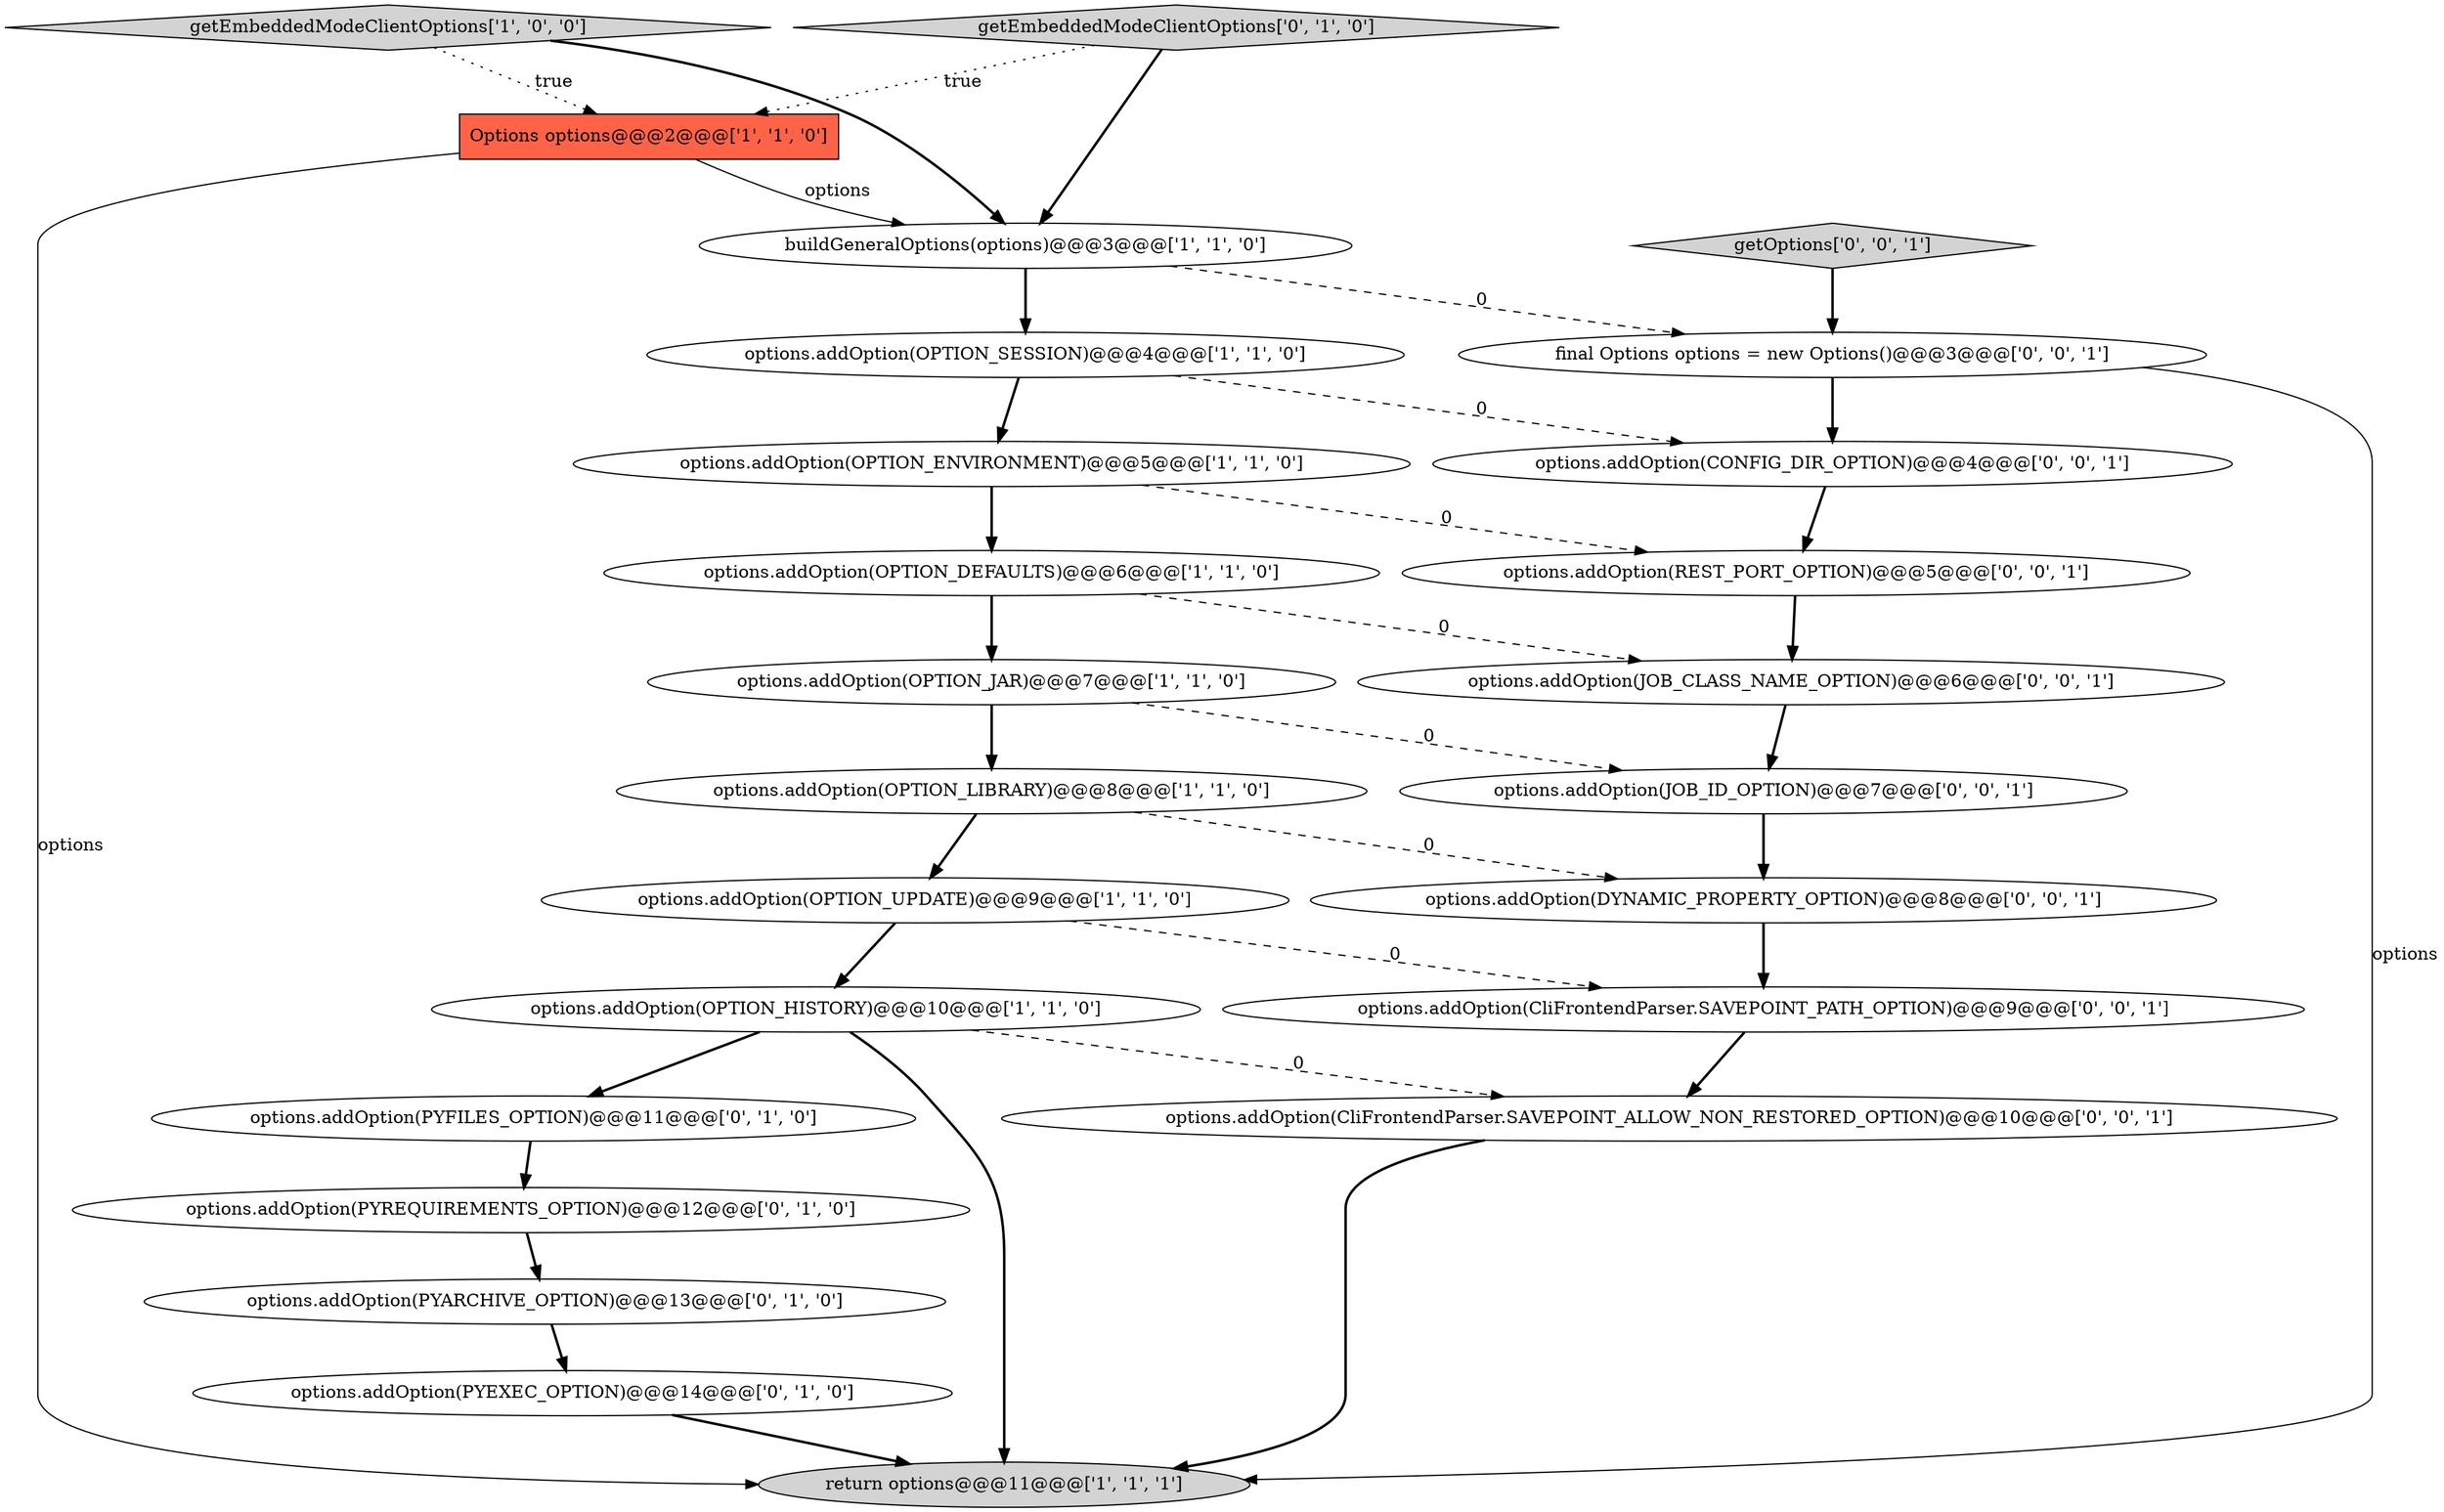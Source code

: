 digraph {
18 [style = filled, label = "options.addOption(JOB_CLASS_NAME_OPTION)@@@6@@@['0', '0', '1']", fillcolor = white, shape = ellipse image = "AAA0AAABBB3BBB"];
13 [style = filled, label = "options.addOption(PYREQUIREMENTS_OPTION)@@@12@@@['0', '1', '0']", fillcolor = white, shape = ellipse image = "AAA1AAABBB2BBB"];
6 [style = filled, label = "options.addOption(OPTION_LIBRARY)@@@8@@@['1', '1', '0']", fillcolor = white, shape = ellipse image = "AAA0AAABBB1BBB"];
8 [style = filled, label = "Options options@@@2@@@['1', '1', '0']", fillcolor = tomato, shape = box image = "AAA0AAABBB1BBB"];
19 [style = filled, label = "options.addOption(CliFrontendParser.SAVEPOINT_ALLOW_NON_RESTORED_OPTION)@@@10@@@['0', '0', '1']", fillcolor = white, shape = ellipse image = "AAA0AAABBB3BBB"];
3 [style = filled, label = "options.addOption(OPTION_JAR)@@@7@@@['1', '1', '0']", fillcolor = white, shape = ellipse image = "AAA0AAABBB1BBB"];
11 [style = filled, label = "options.addOption(PYARCHIVE_OPTION)@@@13@@@['0', '1', '0']", fillcolor = white, shape = ellipse image = "AAA1AAABBB2BBB"];
5 [style = filled, label = "options.addOption(OPTION_HISTORY)@@@10@@@['1', '1', '0']", fillcolor = white, shape = ellipse image = "AAA0AAABBB1BBB"];
15 [style = filled, label = "getEmbeddedModeClientOptions['0', '1', '0']", fillcolor = lightgray, shape = diamond image = "AAA0AAABBB2BBB"];
14 [style = filled, label = "options.addOption(PYEXEC_OPTION)@@@14@@@['0', '1', '0']", fillcolor = white, shape = ellipse image = "AAA1AAABBB2BBB"];
0 [style = filled, label = "options.addOption(OPTION_SESSION)@@@4@@@['1', '1', '0']", fillcolor = white, shape = ellipse image = "AAA0AAABBB1BBB"];
10 [style = filled, label = "options.addOption(OPTION_DEFAULTS)@@@6@@@['1', '1', '0']", fillcolor = white, shape = ellipse image = "AAA0AAABBB1BBB"];
21 [style = filled, label = "options.addOption(CONFIG_DIR_OPTION)@@@4@@@['0', '0', '1']", fillcolor = white, shape = ellipse image = "AAA0AAABBB3BBB"];
2 [style = filled, label = "options.addOption(OPTION_ENVIRONMENT)@@@5@@@['1', '1', '0']", fillcolor = white, shape = ellipse image = "AAA0AAABBB1BBB"];
4 [style = filled, label = "getEmbeddedModeClientOptions['1', '0', '0']", fillcolor = lightgray, shape = diamond image = "AAA0AAABBB1BBB"];
20 [style = filled, label = "options.addOption(JOB_ID_OPTION)@@@7@@@['0', '0', '1']", fillcolor = white, shape = ellipse image = "AAA0AAABBB3BBB"];
24 [style = filled, label = "final Options options = new Options()@@@3@@@['0', '0', '1']", fillcolor = white, shape = ellipse image = "AAA0AAABBB3BBB"];
7 [style = filled, label = "buildGeneralOptions(options)@@@3@@@['1', '1', '0']", fillcolor = white, shape = ellipse image = "AAA0AAABBB1BBB"];
22 [style = filled, label = "options.addOption(DYNAMIC_PROPERTY_OPTION)@@@8@@@['0', '0', '1']", fillcolor = white, shape = ellipse image = "AAA0AAABBB3BBB"];
1 [style = filled, label = "return options@@@11@@@['1', '1', '1']", fillcolor = lightgray, shape = ellipse image = "AAA0AAABBB1BBB"];
17 [style = filled, label = "getOptions['0', '0', '1']", fillcolor = lightgray, shape = diamond image = "AAA0AAABBB3BBB"];
16 [style = filled, label = "options.addOption(CliFrontendParser.SAVEPOINT_PATH_OPTION)@@@9@@@['0', '0', '1']", fillcolor = white, shape = ellipse image = "AAA0AAABBB3BBB"];
23 [style = filled, label = "options.addOption(REST_PORT_OPTION)@@@5@@@['0', '0', '1']", fillcolor = white, shape = ellipse image = "AAA0AAABBB3BBB"];
9 [style = filled, label = "options.addOption(OPTION_UPDATE)@@@9@@@['1', '1', '0']", fillcolor = white, shape = ellipse image = "AAA0AAABBB1BBB"];
12 [style = filled, label = "options.addOption(PYFILES_OPTION)@@@11@@@['0', '1', '0']", fillcolor = white, shape = ellipse image = "AAA1AAABBB2BBB"];
24->21 [style = bold, label=""];
3->20 [style = dashed, label="0"];
4->7 [style = bold, label=""];
18->20 [style = bold, label=""];
10->18 [style = dashed, label="0"];
7->24 [style = dashed, label="0"];
19->1 [style = bold, label=""];
0->21 [style = dashed, label="0"];
5->1 [style = bold, label=""];
8->7 [style = solid, label="options"];
16->19 [style = bold, label=""];
20->22 [style = bold, label=""];
22->16 [style = bold, label=""];
24->1 [style = solid, label="options"];
2->10 [style = bold, label=""];
5->19 [style = dashed, label="0"];
9->16 [style = dashed, label="0"];
15->7 [style = bold, label=""];
6->22 [style = dashed, label="0"];
11->14 [style = bold, label=""];
10->3 [style = bold, label=""];
12->13 [style = bold, label=""];
3->6 [style = bold, label=""];
14->1 [style = bold, label=""];
6->9 [style = bold, label=""];
4->8 [style = dotted, label="true"];
15->8 [style = dotted, label="true"];
13->11 [style = bold, label=""];
17->24 [style = bold, label=""];
7->0 [style = bold, label=""];
2->23 [style = dashed, label="0"];
23->18 [style = bold, label=""];
5->12 [style = bold, label=""];
0->2 [style = bold, label=""];
21->23 [style = bold, label=""];
9->5 [style = bold, label=""];
8->1 [style = solid, label="options"];
}

